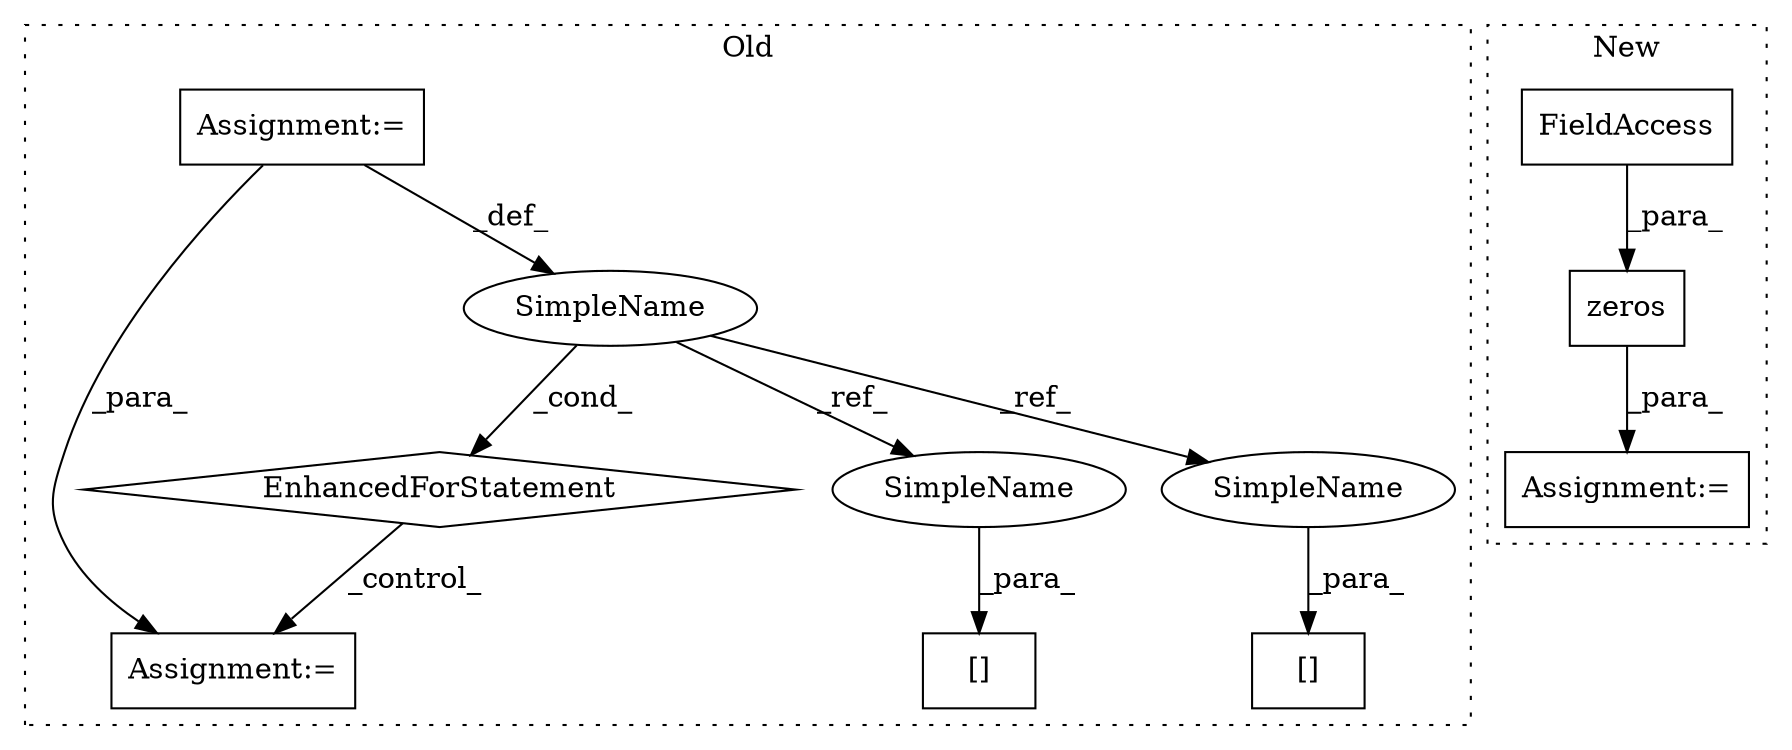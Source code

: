 digraph G {
subgraph cluster0 {
1 [label="EnhancedForStatement" a="70" s="3819,3928" l="83,2" shape="diamond"];
4 [label="Assignment:=" a="7" s="3819,3928" l="83,2" shape="box"];
5 [label="Assignment:=" a="7" s="4052" l="1" shape="box"];
6 [label="SimpleName" a="42" s="3906" l="5" shape="ellipse"];
7 [label="[]" a="2" s="4053,4076" l="18,1" shape="box"];
9 [label="[]" a="2" s="3967,3990" l="18,1" shape="box"];
10 [label="SimpleName" a="42" s="3985" l="5" shape="ellipse"];
11 [label="SimpleName" a="42" s="4071" l="5" shape="ellipse"];
label = "Old";
style="dotted";
}
subgraph cluster1 {
2 [label="zeros" a="32" s="3094,3111" l="6,1" shape="box"];
3 [label="Assignment:=" a="7" s="4014" l="1" shape="box"];
8 [label="FieldAccess" a="22" s="3100" l="11" shape="box"];
label = "New";
style="dotted";
}
1 -> 5 [label="_control_"];
2 -> 3 [label="_para_"];
4 -> 6 [label="_def_"];
4 -> 5 [label="_para_"];
6 -> 11 [label="_ref_"];
6 -> 1 [label="_cond_"];
6 -> 10 [label="_ref_"];
8 -> 2 [label="_para_"];
10 -> 9 [label="_para_"];
11 -> 7 [label="_para_"];
}